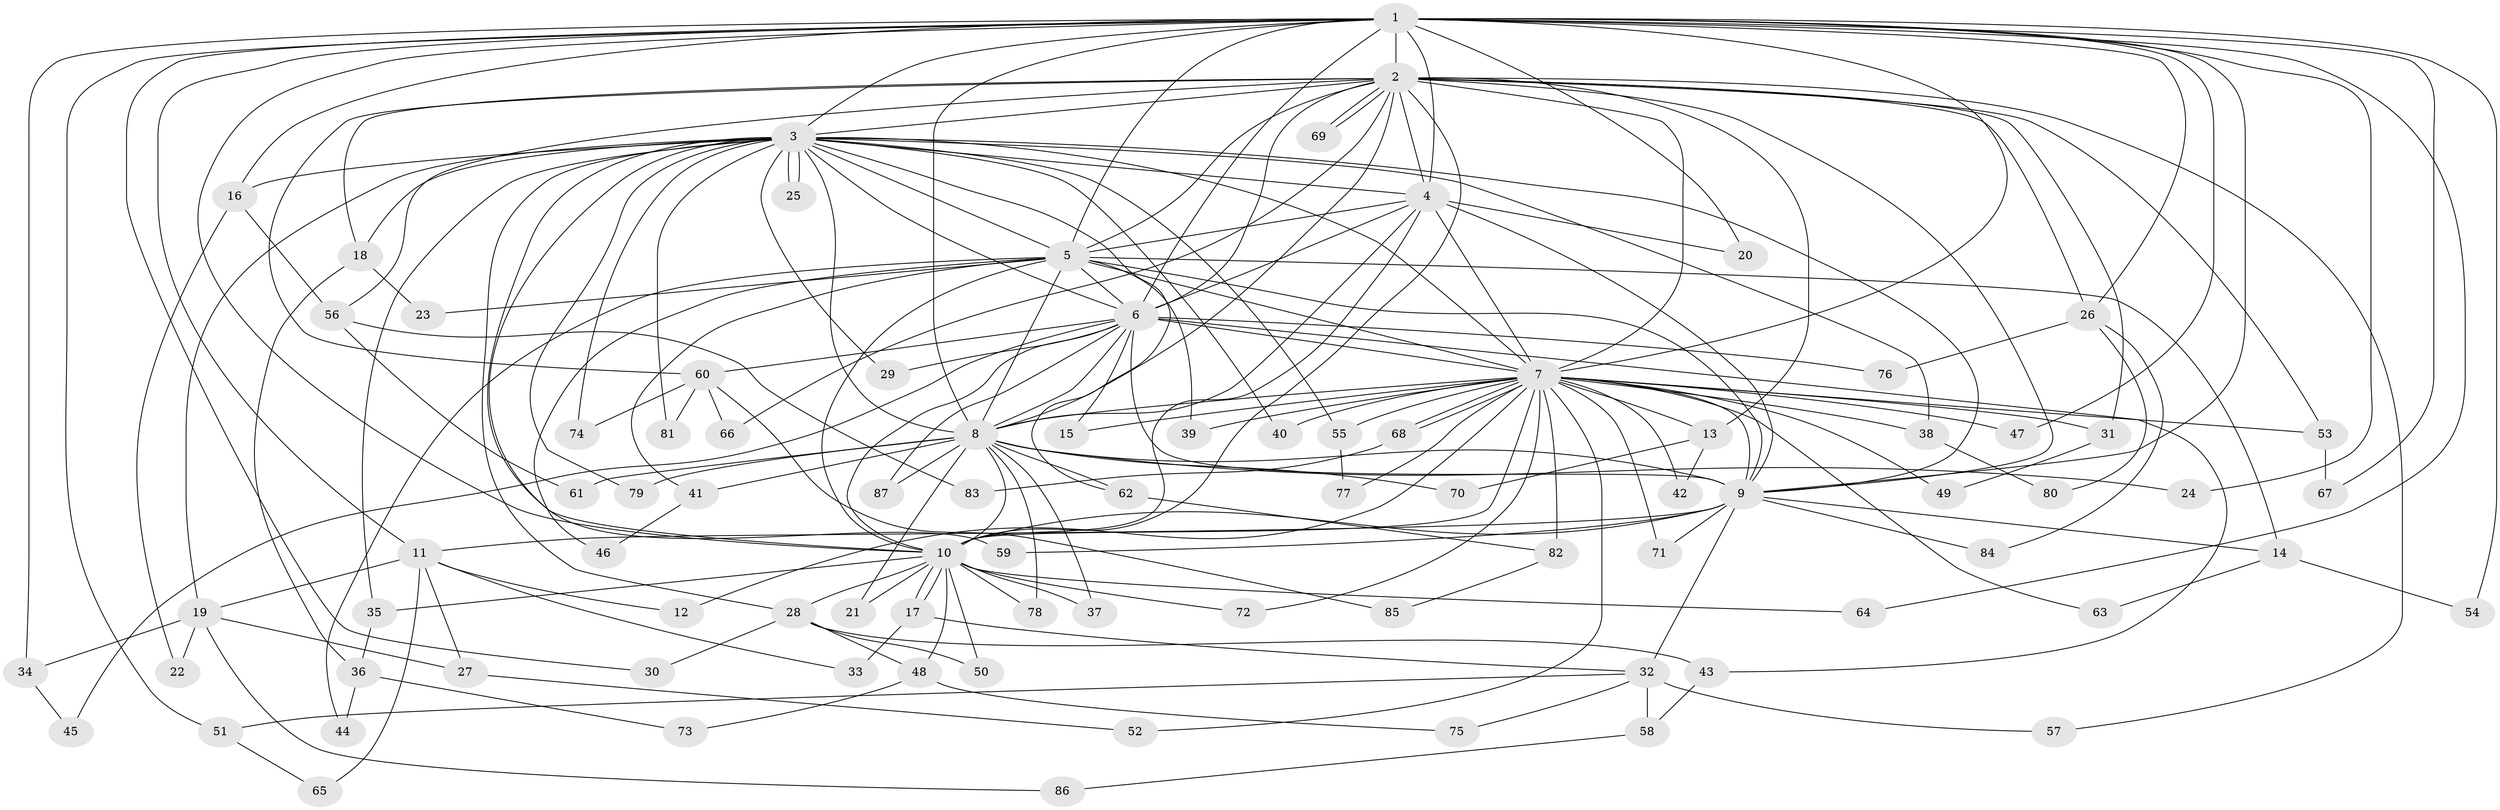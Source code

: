 // Generated by graph-tools (version 1.1) at 2025/44/03/09/25 04:44:01]
// undirected, 87 vertices, 199 edges
graph export_dot {
graph [start="1"]
  node [color=gray90,style=filled];
  1;
  2;
  3;
  4;
  5;
  6;
  7;
  8;
  9;
  10;
  11;
  12;
  13;
  14;
  15;
  16;
  17;
  18;
  19;
  20;
  21;
  22;
  23;
  24;
  25;
  26;
  27;
  28;
  29;
  30;
  31;
  32;
  33;
  34;
  35;
  36;
  37;
  38;
  39;
  40;
  41;
  42;
  43;
  44;
  45;
  46;
  47;
  48;
  49;
  50;
  51;
  52;
  53;
  54;
  55;
  56;
  57;
  58;
  59;
  60;
  61;
  62;
  63;
  64;
  65;
  66;
  67;
  68;
  69;
  70;
  71;
  72;
  73;
  74;
  75;
  76;
  77;
  78;
  79;
  80;
  81;
  82;
  83;
  84;
  85;
  86;
  87;
  1 -- 2;
  1 -- 3;
  1 -- 4;
  1 -- 5;
  1 -- 6;
  1 -- 7;
  1 -- 8;
  1 -- 9;
  1 -- 10;
  1 -- 11;
  1 -- 16;
  1 -- 20;
  1 -- 24;
  1 -- 26;
  1 -- 30;
  1 -- 34;
  1 -- 47;
  1 -- 51;
  1 -- 54;
  1 -- 64;
  1 -- 67;
  2 -- 3;
  2 -- 4;
  2 -- 5;
  2 -- 6;
  2 -- 7;
  2 -- 8;
  2 -- 9;
  2 -- 10;
  2 -- 13;
  2 -- 18;
  2 -- 26;
  2 -- 31;
  2 -- 53;
  2 -- 56;
  2 -- 57;
  2 -- 60;
  2 -- 66;
  2 -- 69;
  2 -- 69;
  3 -- 4;
  3 -- 5;
  3 -- 6;
  3 -- 7;
  3 -- 8;
  3 -- 9;
  3 -- 10;
  3 -- 16;
  3 -- 18;
  3 -- 19;
  3 -- 25;
  3 -- 25;
  3 -- 28;
  3 -- 29;
  3 -- 35;
  3 -- 38;
  3 -- 40;
  3 -- 55;
  3 -- 59;
  3 -- 62;
  3 -- 74;
  3 -- 79;
  3 -- 81;
  4 -- 5;
  4 -- 6;
  4 -- 7;
  4 -- 8;
  4 -- 9;
  4 -- 10;
  4 -- 20;
  5 -- 6;
  5 -- 7;
  5 -- 8;
  5 -- 9;
  5 -- 10;
  5 -- 14;
  5 -- 23;
  5 -- 39;
  5 -- 41;
  5 -- 44;
  5 -- 46;
  6 -- 7;
  6 -- 8;
  6 -- 9;
  6 -- 10;
  6 -- 15;
  6 -- 29;
  6 -- 43;
  6 -- 45;
  6 -- 60;
  6 -- 76;
  6 -- 87;
  7 -- 8;
  7 -- 9;
  7 -- 10;
  7 -- 12;
  7 -- 13;
  7 -- 15;
  7 -- 31;
  7 -- 38;
  7 -- 39;
  7 -- 40;
  7 -- 42;
  7 -- 47;
  7 -- 49;
  7 -- 52;
  7 -- 53;
  7 -- 55;
  7 -- 63;
  7 -- 68;
  7 -- 68;
  7 -- 71;
  7 -- 72;
  7 -- 77;
  7 -- 82;
  8 -- 9;
  8 -- 10;
  8 -- 21;
  8 -- 24;
  8 -- 37;
  8 -- 41;
  8 -- 61;
  8 -- 62;
  8 -- 70;
  8 -- 78;
  8 -- 79;
  8 -- 87;
  9 -- 10;
  9 -- 11;
  9 -- 14;
  9 -- 32;
  9 -- 59;
  9 -- 71;
  9 -- 84;
  10 -- 17;
  10 -- 17;
  10 -- 21;
  10 -- 28;
  10 -- 35;
  10 -- 37;
  10 -- 48;
  10 -- 50;
  10 -- 64;
  10 -- 72;
  10 -- 78;
  11 -- 12;
  11 -- 19;
  11 -- 27;
  11 -- 33;
  11 -- 65;
  13 -- 42;
  13 -- 70;
  14 -- 54;
  14 -- 63;
  16 -- 22;
  16 -- 56;
  17 -- 32;
  17 -- 33;
  18 -- 23;
  18 -- 36;
  19 -- 22;
  19 -- 27;
  19 -- 34;
  19 -- 86;
  26 -- 76;
  26 -- 80;
  26 -- 84;
  27 -- 52;
  28 -- 30;
  28 -- 43;
  28 -- 48;
  28 -- 50;
  31 -- 49;
  32 -- 51;
  32 -- 57;
  32 -- 58;
  32 -- 75;
  34 -- 45;
  35 -- 36;
  36 -- 44;
  36 -- 73;
  38 -- 80;
  41 -- 46;
  43 -- 58;
  48 -- 73;
  48 -- 75;
  51 -- 65;
  53 -- 67;
  55 -- 77;
  56 -- 61;
  56 -- 83;
  58 -- 86;
  60 -- 66;
  60 -- 74;
  60 -- 81;
  60 -- 85;
  62 -- 82;
  68 -- 83;
  82 -- 85;
}
